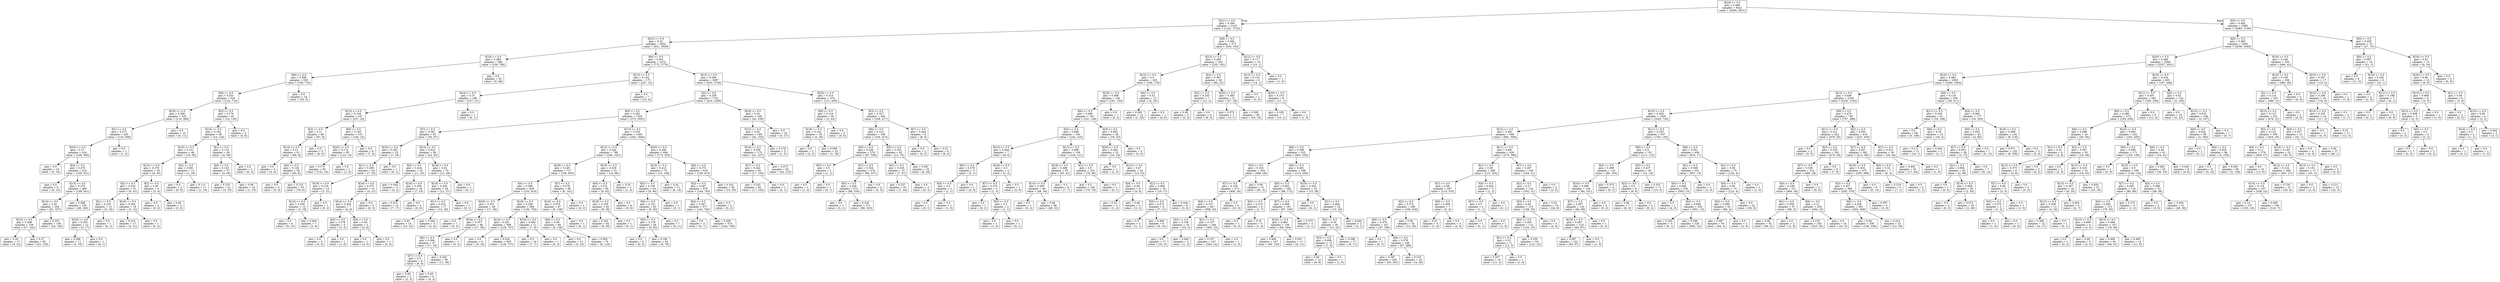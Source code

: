digraph Tree {
node [shape=box] ;
0 [label="X[24] <= 0.5\ngini = 0.488\nsamples = 6421\nvalue = [4264, 5831]"] ;
1 [label="X[21] <= 0.5\ngini = 0.366\nsamples = 3125\nvalue = [1181, 3722]"] ;
0 -> 1 [labeldistance=2.5, labelangle=45, headlabel="True"] ;
2 [label="X[23] <= 0.5\ngini = 0.33\nsamples = 2852\nvalue = [931, 3529]"] ;
1 -> 2 ;
3 [label="X[18] <= 0.5\ngini = 0.286\nsamples = 580\nvalue = [159, 759]"] ;
2 -> 3 ;
4 [label="X[8] <= 0.5\ngini = 0.299\nsamples = 550\nvalue = [159, 710]"] ;
3 -> 4 ;
5 [label="X[6] <= 0.5\ngini = 0.253\nsamples = 526\nvalue = [124, 710]"] ;
4 -> 5 ;
6 [label="X[16] <= 0.5\ngini = 0.268\nsamples = 435\nvalue = [110, 580]"] ;
5 -> 6 ;
7 [label="X[1] <= 0.5\ngini = 0.272\nsamples = 425\nvalue = [110, 569]"] ;
6 -> 7 ;
8 [label="X[20] <= 0.5\ngini = 0.27\nsamples = 424\nvalue = [109, 569]"] ;
7 -> 8 ;
9 [label="gini = 0.0\nsamples = 10\nvalue = [0, 18]"] ;
8 -> 9 ;
10 [label="X[4] <= 0.5\ngini = 0.276\nsamples = 414\nvalue = [109, 551]"] ;
8 -> 10 ;
11 [label="gini = 0.0\nsamples = 6\nvalue = [0, 10]"] ;
10 -> 11 ;
12 [label="X[13] <= 0.5\ngini = 0.279\nsamples = 408\nvalue = [109, 541]"] ;
10 -> 12 ;
13 [label="X[14] <= 0.5\ngini = 0.26\nsamples = 258\nvalue = [61, 337]"] ;
12 -> 13 ;
14 [label="X[15] <= 0.5\ngini = 0.268\nsamples = 109\nvalue = [27, 142]"] ;
13 -> 14 ;
15 [label="gini = 0.26\nsamples = 17\nvalue = [4, 22]"] ;
14 -> 15 ;
16 [label="gini = 0.27\nsamples = 92\nvalue = [23, 120]"] ;
14 -> 16 ;
17 [label="gini = 0.253\nsamples = 149\nvalue = [34, 195]"] ;
13 -> 17 ;
18 [label="gini = 0.308\nsamples = 150\nvalue = [48, 204]"] ;
12 -> 18 ;
19 [label="gini = 0.0\nsamples = 1\nvalue = [1, 0]"] ;
7 -> 19 ;
20 [label="gini = 0.0\nsamples = 10\nvalue = [0, 11]"] ;
6 -> 20 ;
21 [label="X[3] <= 0.5\ngini = 0.176\nsamples = 91\nvalue = [14, 130]"] ;
5 -> 21 ;
22 [label="X[14] <= 0.5\ngini = 0.182\nsamples = 86\nvalue = [14, 124]"] ;
21 -> 22 ;
23 [label="X[15] <= 0.5\ngini = 0.231\nsamples = 48\nvalue = [10, 65]"] ;
22 -> 23 ;
24 [label="X[12] <= 0.5\ngini = 0.278\nsamples = 35\nvalue = [9, 45]"] ;
23 -> 24 ;
25 [label="X[2] <= 0.5\ngini = 0.223\nsamples = 31\nvalue = [6, 41]"] ;
24 -> 25 ;
26 [label="X[1] <= 0.5\ngini = 0.245\nsamples = 13\nvalue = [3, 18]"] ;
25 -> 26 ;
27 [label="X[16] <= 0.5\ngini = 0.255\nsamples = 12\nvalue = [3, 17]"] ;
26 -> 27 ;
28 [label="gini = 0.266\nsamples = 11\nvalue = [3, 16]"] ;
27 -> 28 ;
29 [label="gini = 0.0\nsamples = 1\nvalue = [0, 1]"] ;
27 -> 29 ;
30 [label="gini = 0.0\nsamples = 1\nvalue = [0, 1]"] ;
26 -> 30 ;
31 [label="X[16] <= 0.5\ngini = 0.204\nsamples = 18\nvalue = [3, 23]"] ;
25 -> 31 ;
32 [label="gini = 0.219\nsamples = 17\nvalue = [3, 21]"] ;
31 -> 32 ;
33 [label="gini = 0.0\nsamples = 1\nvalue = [0, 2]"] ;
31 -> 33 ;
34 [label="X[2] <= 0.5\ngini = 0.49\nsamples = 4\nvalue = [3, 4]"] ;
24 -> 34 ;
35 [label="gini = 0.0\nsamples = 2\nvalue = [0, 2]"] ;
34 -> 35 ;
36 [label="gini = 0.48\nsamples = 2\nvalue = [3, 2]"] ;
34 -> 36 ;
37 [label="X[2] <= 0.5\ngini = 0.091\nsamples = 13\nvalue = [1, 20]"] ;
23 -> 37 ;
38 [label="gini = 0.0\nsamples = 2\nvalue = [0, 4]"] ;
37 -> 38 ;
39 [label="gini = 0.111\nsamples = 11\nvalue = [1, 16]"] ;
37 -> 39 ;
40 [label="X[1] <= 0.5\ngini = 0.119\nsamples = 38\nvalue = [4, 59]"] ;
22 -> 40 ;
41 [label="X[0] <= 0.5\ngini = 0.124\nsamples = 37\nvalue = [4, 56]"] ;
40 -> 41 ;
42 [label="gini = 0.153\nsamples = 21\nvalue = [3, 33]"] ;
41 -> 42 ;
43 [label="gini = 0.08\nsamples = 16\nvalue = [1, 23]"] ;
41 -> 43 ;
44 [label="gini = 0.0\nsamples = 1\nvalue = [0, 3]"] ;
40 -> 44 ;
45 [label="gini = 0.0\nsamples = 5\nvalue = [0, 6]"] ;
21 -> 45 ;
46 [label="gini = 0.0\nsamples = 24\nvalue = [35, 0]"] ;
4 -> 46 ;
47 [label="gini = 0.0\nsamples = 30\nvalue = [0, 49]"] ;
3 -> 47 ;
48 [label="X[9] <= 0.5\ngini = 0.341\nsamples = 2272\nvalue = [772, 2770]"] ;
2 -> 48 ;
49 [label="X[15] <= 0.5\ngini = 0.144\nsamples = 175\nvalue = [247, 21]"] ;
48 -> 49 ;
50 [label="X[16] <= 0.5\ngini = 0.15\nsamples = 168\nvalue = [237, 21]"] ;
49 -> 50 ;
51 [label="X[13] <= 0.5\ngini = 0.144\nsamples = 167\nvalue = [237, 20]"] ;
50 -> 51 ;
52 [label="X[2] <= 0.5\ngini = 0.11\nsamples = 66\nvalue = [97, 6]"] ;
51 -> 52 ;
53 [label="X[14] <= 0.5\ngini = 0.12\nsamples = 61\nvalue = [88, 6]"] ;
52 -> 53 ;
54 [label="gini = 0.0\nsamples = 3\nvalue = [5, 0]"] ;
53 -> 54 ;
55 [label="X[4] <= 0.5\ngini = 0.126\nsamples = 58\nvalue = [83, 6]"] ;
53 -> 55 ;
56 [label="gini = 0.0\nsamples = 3\nvalue = [5, 0]"] ;
55 -> 56 ;
57 [label="gini = 0.133\nsamples = 55\nvalue = [78, 6]"] ;
55 -> 57 ;
58 [label="gini = 0.0\nsamples = 5\nvalue = [9, 0]"] ;
52 -> 58 ;
59 [label="X[6] <= 0.5\ngini = 0.165\nsamples = 101\nvalue = [140, 14]"] ;
51 -> 59 ;
60 [label="X[20] <= 0.5\ngini = 0.172\nsamples = 95\nvalue = [133, 14]"] ;
59 -> 60 ;
61 [label="gini = 0.173\nsamples = 94\nvalue = [132, 14]"] ;
60 -> 61 ;
62 [label="gini = 0.0\nsamples = 1\nvalue = [1, 0]"] ;
60 -> 62 ;
63 [label="gini = 0.0\nsamples = 6\nvalue = [7, 0]"] ;
59 -> 63 ;
64 [label="gini = 0.0\nsamples = 1\nvalue = [0, 1]"] ;
50 -> 64 ;
65 [label="gini = 0.0\nsamples = 7\nvalue = [10, 0]"] ;
49 -> 65 ;
66 [label="X[15] <= 0.5\ngini = 0.269\nsamples = 2097\nvalue = [525, 2749]"] ;
48 -> 66 ;
67 [label="X[2] <= 0.5\ngini = 0.259\nsamples = 1721\nvalue = [414, 2290]"] ;
66 -> 67 ;
68 [label="X[0] <= 0.5\ngini = 0.262\nsamples = 1525\nvalue = [372, 2031]"] ;
67 -> 68 ;
69 [label="X[7] <= 0.5\ngini = 0.381\nsamples = 63\nvalue = [30, 87]"] ;
68 -> 69 ;
70 [label="X[16] <= 0.5\ngini = 0.283\nsamples = 25\nvalue = [7, 34]"] ;
69 -> 70 ;
71 [label="X[1] <= 0.5\ngini = 0.289\nsamples = 24\nvalue = [7, 33]"] ;
70 -> 71 ;
72 [label="X[18] <= 0.5\ngini = 0.219\nsamples = 14\nvalue = [3, 21]"] ;
71 -> 72 ;
73 [label="X[14] <= 0.5\ngini = 0.236\nsamples = 13\nvalue = [3, 19]"] ;
72 -> 73 ;
74 [label="gini = 0.0\nsamples = 6\nvalue = [0, 13]"] ;
73 -> 74 ;
75 [label="gini = 0.444\nsamples = 7\nvalue = [3, 6]"] ;
73 -> 75 ;
76 [label="gini = 0.0\nsamples = 1\nvalue = [0, 2]"] ;
72 -> 76 ;
77 [label="X[18] <= 0.5\ngini = 0.375\nsamples = 10\nvalue = [4, 12]"] ;
71 -> 77 ;
78 [label="X[14] <= 0.5\ngini = 0.426\nsamples = 7\nvalue = [4, 9]"] ;
77 -> 78 ;
79 [label="X[4] <= 0.5\ngini = 0.278\nsamples = 5\nvalue = [1, 5]"] ;
78 -> 79 ;
80 [label="gini = 0.0\nsamples = 4\nvalue = [0, 5]"] ;
79 -> 80 ;
81 [label="gini = 0.0\nsamples = 1\nvalue = [1, 0]"] ;
79 -> 81 ;
82 [label="X[6] <= 0.5\ngini = 0.49\nsamples = 2\nvalue = [3, 4]"] ;
78 -> 82 ;
83 [label="gini = 0.0\nsamples = 1\nvalue = [3, 0]"] ;
82 -> 83 ;
84 [label="gini = 0.0\nsamples = 1\nvalue = [0, 4]"] ;
82 -> 84 ;
85 [label="gini = 0.0\nsamples = 3\nvalue = [0, 3]"] ;
77 -> 85 ;
86 [label="gini = 0.0\nsamples = 1\nvalue = [0, 1]"] ;
70 -> 86 ;
87 [label="X[13] <= 0.5\ngini = 0.422\nsamples = 38\nvalue = [23, 53]"] ;
69 -> 87 ;
88 [label="X[3] <= 0.5\ngini = 0.424\nsamples = 19\nvalue = [11, 25]"] ;
87 -> 88 ;
89 [label="gini = 0.444\nsamples = 3\nvalue = [4, 2]"] ;
88 -> 89 ;
90 [label="X[18] <= 0.5\ngini = 0.358\nsamples = 16\nvalue = [7, 23]"] ;
88 -> 90 ;
91 [label="gini = 0.413\nsamples = 12\nvalue = [7, 17]"] ;
90 -> 91 ;
92 [label="gini = 0.0\nsamples = 4\nvalue = [0, 6]"] ;
90 -> 92 ;
93 [label="X[18] <= 0.5\ngini = 0.42\nsamples = 19\nvalue = [12, 28]"] ;
87 -> 93 ;
94 [label="X[19] <= 0.5\ngini = 0.426\nsamples = 18\nvalue = [12, 27]"] ;
93 -> 94 ;
95 [label="X[1] <= 0.5\ngini = 0.432\nsamples = 17\nvalue = [12, 26]"] ;
94 -> 95 ;
96 [label="gini = 0.43\nsamples = 14\nvalue = [10, 22]"] ;
95 -> 96 ;
97 [label="gini = 0.444\nsamples = 3\nvalue = [2, 4]"] ;
95 -> 97 ;
98 [label="gini = 0.0\nsamples = 1\nvalue = [0, 1]"] ;
94 -> 98 ;
99 [label="gini = 0.0\nsamples = 1\nvalue = [0, 1]"] ;
93 -> 99 ;
100 [label="X[13] <= 0.5\ngini = 0.254\nsamples = 1462\nvalue = [342, 1944]"] ;
68 -> 100 ;
101 [label="X[12] <= 0.5\ngini = 0.244\nsamples = 768\nvalue = [169, 1021]"] ;
100 -> 101 ;
102 [label="X[18] <= 0.5\ngini = 0.245\nsamples = 717\nvalue = [159, 955]"] ;
101 -> 102 ;
103 [label="X[4] <= 0.5\ngini = 0.266\nsamples = 629\nvalue = [153, 814]"] ;
102 -> 103 ;
104 [label="X[20] <= 0.5\ngini = 0.351\nsamples = 49\nvalue = [17, 58]"] ;
103 -> 104 ;
105 [label="gini = 0.0\nsamples = 1\nvalue = [0, 2]"] ;
104 -> 105 ;
106 [label="X[16] <= 0.5\ngini = 0.357\nsamples = 48\nvalue = [17, 56]"] ;
104 -> 106 ;
107 [label="X[6] <= 0.5\ngini = 0.364\nsamples = 47\nvalue = [17, 54]"] ;
106 -> 107 ;
108 [label="X[7] <= 0.5\ngini = 0.5\nsamples = 9\nvalue = [6, 6]"] ;
107 -> 108 ;
109 [label="gini = 0.48\nsamples = 3\nvalue = [2, 3]"] ;
108 -> 109 ;
110 [label="gini = 0.49\nsamples = 6\nvalue = [4, 3]"] ;
108 -> 110 ;
111 [label="gini = 0.303\nsamples = 38\nvalue = [11, 48]"] ;
107 -> 111 ;
112 [label="gini = 0.0\nsamples = 1\nvalue = [0, 2]"] ;
106 -> 112 ;
113 [label="X[19] <= 0.5\ngini = 0.258\nsamples = 580\nvalue = [136, 756]"] ;
103 -> 113 ;
114 [label="X[14] <= 0.5\ngini = 0.251\nsamples = 569\nvalue = [129, 747]"] ;
113 -> 114 ;
115 [label="gini = 0.0\nsamples = 6\nvalue = [0, 10]"] ;
114 -> 115 ;
116 [label="gini = 0.254\nsamples = 563\nvalue = [129, 737]"] ;
114 -> 116 ;
117 [label="X[16] <= 0.5\ngini = 0.492\nsamples = 11\nvalue = [7, 9]"] ;
113 -> 117 ;
118 [label="gini = 0.5\nsamples = 10\nvalue = [7, 7]"] ;
117 -> 118 ;
119 [label="gini = 0.0\nsamples = 1\nvalue = [0, 2]"] ;
117 -> 119 ;
120 [label="X[7] <= 0.5\ngini = 0.078\nsamples = 88\nvalue = [6, 141]"] ;
102 -> 120 ;
121 [label="X[16] <= 0.5\ngini = 0.079\nsamples = 87\nvalue = [6, 139]"] ;
120 -> 121 ;
122 [label="X[4] <= 0.5\ngini = 0.08\nsamples = 86\nvalue = [6, 138]"] ;
121 -> 122 ;
123 [label="gini = 0.0\nsamples = 12\nvalue = [0, 22]"] ;
122 -> 123 ;
124 [label="gini = 0.094\nsamples = 74\nvalue = [6, 116]"] ;
122 -> 124 ;
125 [label="gini = 0.0\nsamples = 1\nvalue = [0, 1]"] ;
121 -> 125 ;
126 [label="gini = 0.0\nsamples = 1\nvalue = [0, 2]"] ;
120 -> 126 ;
127 [label="X[19] <= 0.5\ngini = 0.229\nsamples = 51\nvalue = [10, 66]"] ;
101 -> 127 ;
128 [label="X[6] <= 0.5\ngini = 0.221\nsamples = 49\nvalue = [9, 62]"] ;
127 -> 128 ;
129 [label="X[18] <= 0.5\ngini = 0.239\nsamples = 45\nvalue = [9, 56]"] ;
128 -> 129 ;
130 [label="gini = 0.242\nsamples = 44\nvalue = [9, 55]"] ;
129 -> 130 ;
131 [label="gini = 0.0\nsamples = 1\nvalue = [0, 1]"] ;
129 -> 131 ;
132 [label="gini = 0.0\nsamples = 4\nvalue = [0, 6]"] ;
128 -> 132 ;
133 [label="gini = 0.32\nsamples = 2\nvalue = [1, 4]"] ;
127 -> 133 ;
134 [label="X[20] <= 0.5\ngini = 0.266\nsamples = 694\nvalue = [173, 923]"] ;
100 -> 134 ;
135 [label="X[19] <= 0.5\ngini = 0.214\nsamples = 75\nvalue = [15, 108]"] ;
134 -> 135 ;
136 [label="X[5] <= 0.5\ngini = 0.159\nsamples = 64\nvalue = [9, 94]"] ;
135 -> 136 ;
137 [label="X[6] <= 0.5\ngini = 0.161\nsamples = 63\nvalue = [9, 93]"] ;
136 -> 137 ;
138 [label="X[4] <= 0.5\ngini = 0.178\nsamples = 56\nvalue = [9, 82]"] ;
137 -> 138 ;
139 [label="gini = 0.0\nsamples = 2\nvalue = [0, 3]"] ;
138 -> 139 ;
140 [label="gini = 0.184\nsamples = 54\nvalue = [9, 79]"] ;
138 -> 140 ;
141 [label="gini = 0.0\nsamples = 7\nvalue = [0, 11]"] ;
137 -> 141 ;
142 [label="gini = 0.0\nsamples = 1\nvalue = [0, 1]"] ;
136 -> 142 ;
143 [label="gini = 0.42\nsamples = 11\nvalue = [6, 14]"] ;
135 -> 143 ;
144 [label="X[6] <= 0.5\ngini = 0.272\nsamples = 619\nvalue = [158, 815]"] ;
134 -> 144 ;
145 [label="X[5] <= 0.5\ngini = 0.267\nsamples = 579\nvalue = [144, 765]"] ;
144 -> 145 ;
146 [label="X[4] <= 0.5\ngini = 0.267\nsamples = 577\nvalue = [144, 763]"] ;
145 -> 146 ;
147 [label="gini = 0.0\nsamples = 3\nvalue = [0, 7]"] ;
146 -> 147 ;
148 [label="gini = 0.269\nsamples = 574\nvalue = [144, 756]"] ;
146 -> 148 ;
149 [label="gini = 0.0\nsamples = 2\nvalue = [0, 2]"] ;
145 -> 149 ;
150 [label="gini = 0.342\nsamples = 40\nvalue = [14, 50]"] ;
144 -> 150 ;
151 [label="X[18] <= 0.5\ngini = 0.24\nsamples = 196\nvalue = [42, 259]"] ;
67 -> 151 ;
152 [label="X[12] <= 0.5\ngini = 0.26\nsamples = 180\nvalue = [42, 232]"] ;
151 -> 152 ;
153 [label="X[14] <= 0.5\ngini = 0.259\nsamples = 175\nvalue = [41, 227]"] ;
152 -> 153 ;
154 [label="X[7] <= 0.5\ngini = 0.242\nsamples = 83\nvalue = [17, 104]"] ;
153 -> 154 ;
155 [label="gini = 0.243\nsamples = 82\nvalue = [17, 103]"] ;
154 -> 155 ;
156 [label="gini = 0.0\nsamples = 1\nvalue = [0, 1]"] ;
154 -> 156 ;
157 [label="gini = 0.273\nsamples = 92\nvalue = [24, 123]"] ;
153 -> 157 ;
158 [label="gini = 0.278\nsamples = 5\nvalue = [1, 5]"] ;
152 -> 158 ;
159 [label="gini = 0.0\nsamples = 16\nvalue = [0, 27]"] ;
151 -> 159 ;
160 [label="X[20] <= 0.5\ngini = 0.314\nsamples = 376\nvalue = [111, 459]"] ;
66 -> 160 ;
161 [label="X[6] <= 0.5\ngini = 0.124\nsamples = 30\nvalue = [3, 42]"] ;
160 -> 161 ;
162 [label="X[18] <= 0.5\ngini = 0.142\nsamples = 25\nvalue = [3, 36]"] ;
161 -> 162 ;
163 [label="gini = 0.5\nsamples = 3\nvalue = [2, 2]"] ;
162 -> 163 ;
164 [label="gini = 0.056\nsamples = 22\nvalue = [1, 34]"] ;
162 -> 164 ;
165 [label="gini = 0.0\nsamples = 5\nvalue = [0, 6]"] ;
161 -> 165 ;
166 [label="X[3] <= 0.5\ngini = 0.327\nsamples = 346\nvalue = [108, 417]"] ;
160 -> 166 ;
167 [label="X[6] <= 0.5\ngini = 0.314\nsamples = 338\nvalue = [100, 413]"] ;
166 -> 167 ;
168 [label="X[0] <= 0.5\ngini = 0.326\nsamples = 276\nvalue = [87, 338]"] ;
167 -> 168 ;
169 [label="X[5] <= 0.5\ngini = 0.5\nsamples = 2\nvalue = [1, 1]"] ;
168 -> 169 ;
170 [label="gini = 0.0\nsamples = 1\nvalue = [1, 0]"] ;
169 -> 170 ;
171 [label="gini = 0.0\nsamples = 1\nvalue = [0, 1]"] ;
169 -> 171 ;
172 [label="X[7] <= 0.5\ngini = 0.324\nsamples = 274\nvalue = [86, 337]"] ;
168 -> 172 ;
173 [label="X[4] <= 0.5\ngini = 0.326\nsamples = 272\nvalue = [86, 334]"] ;
172 -> 173 ;
174 [label="gini = 0.0\nsamples = 1\nvalue = [0, 1]"] ;
173 -> 174 ;
175 [label="gini = 0.326\nsamples = 271\nvalue = [86, 333]"] ;
173 -> 175 ;
176 [label="gini = 0.0\nsamples = 2\nvalue = [0, 3]"] ;
172 -> 176 ;
177 [label="X[0] <= 0.5\ngini = 0.252\nsamples = 62\nvalue = [13, 75]"] ;
167 -> 177 ;
178 [label="X[1] <= 0.5\ngini = 0.226\nsamples = 37\nvalue = [7, 47]"] ;
177 -> 178 ;
179 [label="gini = 0.237\nsamples = 35\nvalue = [7, 44]"] ;
178 -> 179 ;
180 [label="gini = 0.0\nsamples = 2\nvalue = [0, 3]"] ;
178 -> 180 ;
181 [label="gini = 0.291\nsamples = 25\nvalue = [6, 28]"] ;
177 -> 181 ;
182 [label="X[7] <= 0.5\ngini = 0.444\nsamples = 8\nvalue = [8, 4]"] ;
166 -> 182 ;
183 [label="gini = 0.0\nsamples = 2\nvalue = [0, 2]"] ;
182 -> 183 ;
184 [label="gini = 0.32\nsamples = 6\nvalue = [8, 2]"] ;
182 -> 184 ;
185 [label="X[8] <= 0.5\ngini = 0.492\nsamples = 273\nvalue = [250, 193]"] ;
1 -> 185 ;
186 [label="X[15] <= 0.5\ngini = 0.495\nsamples = 263\nvalue = [235, 192]"] ;
185 -> 186 ;
187 [label="X[12] <= 0.5\ngini = 0.5\nsamples = 205\nvalue = [166, 170]"] ;
186 -> 187 ;
188 [label="X[19] <= 0.5\ngini = 0.499\nsamples = 192\nvalue = [161, 150]"] ;
187 -> 188 ;
189 [label="X[6] <= 0.5\ngini = 0.499\nsamples = 191\nvalue = [161, 148]"] ;
188 -> 189 ;
190 [label="X[4] <= 0.5\ngini = 0.498\nsamples = 163\nvalue = [142, 125]"] ;
189 -> 190 ;
191 [label="X[13] <= 0.5\ngini = 0.444\nsamples = 7\nvalue = [8, 4]"] ;
190 -> 191 ;
192 [label="X[5] <= 0.5\ngini = 0.278\nsamples = 3\nvalue = [5, 1]"] ;
191 -> 192 ;
193 [label="X[0] <= 0.5\ngini = 0.5\nsamples = 2\nvalue = [1, 1]"] ;
192 -> 193 ;
194 [label="gini = 0.0\nsamples = 1\nvalue = [0, 1]"] ;
193 -> 194 ;
195 [label="gini = 0.0\nsamples = 1\nvalue = [1, 0]"] ;
193 -> 195 ;
196 [label="gini = 0.0\nsamples = 1\nvalue = [4, 0]"] ;
192 -> 196 ;
197 [label="X[18] <= 0.5\ngini = 0.5\nsamples = 4\nvalue = [3, 3]"] ;
191 -> 197 ;
198 [label="X[7] <= 0.5\ngini = 0.375\nsamples = 3\nvalue = [1, 3]"] ;
197 -> 198 ;
199 [label="gini = 0.0\nsamples = 1\nvalue = [0, 2]"] ;
198 -> 199 ;
200 [label="X[3] <= 0.5\ngini = 0.5\nsamples = 2\nvalue = [1, 1]"] ;
198 -> 200 ;
201 [label="gini = 0.0\nsamples = 1\nvalue = [1, 0]"] ;
200 -> 201 ;
202 [label="gini = 0.0\nsamples = 1\nvalue = [0, 1]"] ;
200 -> 202 ;
203 [label="gini = 0.0\nsamples = 1\nvalue = [2, 0]"] ;
197 -> 203 ;
204 [label="X[13] <= 0.5\ngini = 0.499\nsamples = 156\nvalue = [134, 121]"] ;
190 -> 204 ;
205 [label="X[18] <= 0.5\ngini = 0.489\nsamples = 55\nvalue = [55, 41]"] ;
204 -> 205 ;
206 [label="X[14] <= 0.5\ngini = 0.485\nsamples = 49\nvalue = [48, 34]"] ;
205 -> 206 ;
207 [label="gini = 0.0\nsamples = 1\nvalue = [0, 2]"] ;
206 -> 207 ;
208 [label="gini = 0.48\nsamples = 48\nvalue = [48, 32]"] ;
206 -> 208 ;
209 [label="gini = 0.5\nsamples = 6\nvalue = [7, 7]"] ;
205 -> 209 ;
210 [label="X[1] <= 0.5\ngini = 0.5\nsamples = 101\nvalue = [79, 80]"] ;
204 -> 210 ;
211 [label="gini = 0.5\nsamples = 100\nvalue = [79, 79]"] ;
210 -> 211 ;
212 [label="gini = 0.0\nsamples = 1\nvalue = [0, 1]"] ;
210 -> 212 ;
213 [label="X[3] <= 0.5\ngini = 0.495\nsamples = 28\nvalue = [19, 23]"] ;
189 -> 213 ;
214 [label="X[20] <= 0.5\ngini = 0.484\nsamples = 25\nvalue = [16, 23]"] ;
213 -> 214 ;
215 [label="gini = 0.0\nsamples = 1\nvalue = [2, 0]"] ;
214 -> 215 ;
216 [label="X[13] <= 0.5\ngini = 0.47\nsamples = 24\nvalue = [14, 23]"] ;
214 -> 216 ;
217 [label="X[0] <= 0.5\ngini = 0.48\nsamples = 8\nvalue = [4, 6]"] ;
216 -> 217 ;
218 [label="gini = 0.32\nsamples = 3\nvalue = [1, 4]"] ;
217 -> 218 ;
219 [label="gini = 0.48\nsamples = 5\nvalue = [3, 2]"] ;
217 -> 219 ;
220 [label="X[2] <= 0.5\ngini = 0.466\nsamples = 16\nvalue = [10, 17]"] ;
216 -> 220 ;
221 [label="X[0] <= 0.5\ngini = 0.475\nsamples = 8\nvalue = [7, 11]"] ;
220 -> 221 ;
222 [label="gini = 0.5\nsamples = 2\nvalue = [1, 1]"] ;
221 -> 222 ;
223 [label="gini = 0.469\nsamples = 6\nvalue = [6, 10]"] ;
221 -> 223 ;
224 [label="gini = 0.444\nsamples = 8\nvalue = [3, 6]"] ;
220 -> 224 ;
225 [label="gini = 0.0\nsamples = 3\nvalue = [3, 0]"] ;
213 -> 225 ;
226 [label="gini = 0.0\nsamples = 1\nvalue = [0, 2]"] ;
188 -> 226 ;
227 [label="X[6] <= 0.5\ngini = 0.32\nsamples = 13\nvalue = [5, 20]"] ;
187 -> 227 ;
228 [label="gini = 0.091\nsamples = 12\nvalue = [1, 20]"] ;
227 -> 228 ;
229 [label="gini = 0.0\nsamples = 1\nvalue = [4, 0]"] ;
227 -> 229 ;
230 [label="X[4] <= 0.5\ngini = 0.367\nsamples = 58\nvalue = [69, 22]"] ;
186 -> 230 ;
231 [label="X[2] <= 0.5\ngini = 0.245\nsamples = 7\nvalue = [12, 2]"] ;
230 -> 231 ;
232 [label="gini = 0.48\nsamples = 3\nvalue = [3, 2]"] ;
231 -> 232 ;
233 [label="gini = 0.0\nsamples = 4\nvalue = [9, 0]"] ;
231 -> 233 ;
234 [label="X[20] <= 0.5\ngini = 0.385\nsamples = 51\nvalue = [57, 20]"] ;
230 -> 234 ;
235 [label="gini = 0.375\nsamples = 2\nvalue = [3, 1]"] ;
234 -> 235 ;
236 [label="gini = 0.385\nsamples = 49\nvalue = [54, 19]"] ;
234 -> 236 ;
237 [label="X[12] <= 0.5\ngini = 0.117\nsamples = 10\nvalue = [15, 1]"] ;
185 -> 237 ;
238 [label="X[13] <= 0.5\ngini = 0.124\nsamples = 9\nvalue = [14, 1]"] ;
237 -> 238 ;
239 [label="gini = 0.0\nsamples = 1\nvalue = [3, 0]"] ;
238 -> 239 ;
240 [label="X[20] <= 0.5\ngini = 0.153\nsamples = 8\nvalue = [11, 1]"] ;
238 -> 240 ;
241 [label="gini = 0.165\nsamples = 7\nvalue = [10, 1]"] ;
240 -> 241 ;
242 [label="gini = 0.0\nsamples = 1\nvalue = [1, 0]"] ;
240 -> 242 ;
243 [label="gini = 0.0\nsamples = 1\nvalue = [1, 0]"] ;
237 -> 243 ;
244 [label="X[5] <= 0.5\ngini = 0.482\nsamples = 3296\nvalue = [3083, 2109]"] ;
0 -> 244 [labeldistance=2.5, labelangle=-45, headlabel="False"] ;
245 [label="X[8] <= 0.5\ngini = 0.483\nsamples = 3263\nvalue = [3056, 2094]"] ;
244 -> 245 ;
246 [label="X[20] <= 0.5\ngini = 0.494\nsamples = 2908\nvalue = [2557, 2051]"] ;
245 -> 246 ;
247 [label="X[16] <= 0.5\ngini = 0.482\nsamples = 2503\nvalue = [2360, 1603]"] ;
246 -> 247 ;
248 [label="X[13] <= 0.5\ngini = 0.448\nsamples = 2245\nvalue = [2332, 1192]"] ;
247 -> 248 ;
249 [label="X[15] <= 0.5\ngini = 0.426\nsamples = 1505\nvalue = [1625, 724]"] ;
248 -> 249 ;
250 [label="X[12] <= 0.5\ngini = 0.481\nsamples = 948\nvalue = [881, 594]"] ;
249 -> 250 ;
251 [label="X[9] <= 0.5\ngini = 0.398\nsamples = 522\nvalue = [602, 228]"] ;
250 -> 251 ;
252 [label="X[2] <= 0.5\ngini = 0.102\nsamples = 324\nvalue = [489, 28]"] ;
251 -> 252 ;
253 [label="X[7] <= 0.5\ngini = 0.105\nsamples = 273\nvalue = [408, 24]"] ;
252 -> 253 ;
254 [label="X[4] <= 0.5\ngini = 0.107\nsamples = 267\nvalue = [398, 24]"] ;
253 -> 254 ;
255 [label="X[3] <= 0.5\ngini = 0.108\nsamples = 19\nvalue = [33, 2]"] ;
254 -> 255 ;
256 [label="gini = 0.0\nsamples = 17\nvalue = [32, 0]"] ;
255 -> 256 ;
257 [label="gini = 0.444\nsamples = 2\nvalue = [1, 2]"] ;
255 -> 257 ;
258 [label="X[1] <= 0.5\ngini = 0.107\nsamples = 248\nvalue = [365, 22]"] ;
254 -> 258 ;
259 [label="gini = 0.107\nsamples = 247\nvalue = [364, 22]"] ;
258 -> 259 ;
260 [label="gini = 0.0\nsamples = 1\nvalue = [1, 0]"] ;
258 -> 260 ;
261 [label="gini = 0.0\nsamples = 6\nvalue = [10, 0]"] ;
253 -> 261 ;
262 [label="gini = 0.09\nsamples = 51\nvalue = [81, 4]"] ;
252 -> 262 ;
263 [label="X[6] <= 0.5\ngini = 0.461\nsamples = 198\nvalue = [113, 200]"] ;
251 -> 263 ;
264 [label="X[0] <= 0.5\ngini = 0.462\nsamples = 165\nvalue = [98, 172]"] ;
263 -> 264 ;
265 [label="X[3] <= 0.5\ngini = 0.219\nsamples = 4\nvalue = [1, 7]"] ;
264 -> 265 ;
266 [label="gini = 0.0\nsamples = 1\nvalue = [0, 3]"] ;
265 -> 266 ;
267 [label="gini = 0.32\nsamples = 3\nvalue = [1, 4]"] ;
265 -> 267 ;
268 [label="X[7] <= 0.5\ngini = 0.466\nsamples = 161\nvalue = [97, 165]"] ;
264 -> 268 ;
269 [label="X[18] <= 0.5\ngini = 0.463\nsamples = 158\nvalue = [94, 164]"] ;
268 -> 269 ;
270 [label="gini = 0.466\nsamples = 147\nvalue = [90, 153]"] ;
269 -> 270 ;
271 [label="gini = 0.391\nsamples = 11\nvalue = [4, 11]"] ;
269 -> 271 ;
272 [label="gini = 0.375\nsamples = 3\nvalue = [3, 1]"] ;
268 -> 272 ;
273 [label="X[19] <= 0.5\ngini = 0.454\nsamples = 33\nvalue = [15, 28]"] ;
263 -> 273 ;
274 [label="gini = 0.0\nsamples = 1\nvalue = [0, 2]"] ;
273 -> 274 ;
275 [label="X[1] <= 0.5\ngini = 0.464\nsamples = 32\nvalue = [15, 26]"] ;
273 -> 275 ;
276 [label="X[2] <= 0.5\ngini = 0.45\nsamples = 30\nvalue = [13, 25]"] ;
275 -> 276 ;
277 [label="X[3] <= 0.5\ngini = 0.498\nsamples = 13\nvalue = [7, 8]"] ;
276 -> 277 ;
278 [label="gini = 0.49\nsamples = 12\nvalue = [6, 8]"] ;
277 -> 278 ;
279 [label="gini = 0.0\nsamples = 1\nvalue = [1, 0]"] ;
277 -> 279 ;
280 [label="gini = 0.386\nsamples = 17\nvalue = [6, 17]"] ;
276 -> 280 ;
281 [label="gini = 0.444\nsamples = 2\nvalue = [2, 1]"] ;
275 -> 281 ;
282 [label="X[11] <= 0.5\ngini = 0.491\nsamples = 426\nvalue = [279, 366]"] ;
250 -> 282 ;
283 [label="X[1] <= 0.5\ngini = 0.38\nsamples = 290\nvalue = [115, 335]"] ;
282 -> 283 ;
284 [label="X[7] <= 0.5\ngini = 0.38\nsamples = 287\nvalue = [114, 333]"] ;
283 -> 284 ;
285 [label="X[2] <= 0.5\ngini = 0.374\nsamples = 280\nvalue = [109, 329]"] ;
284 -> 285 ;
286 [label="X[9] <= 0.5\ngini = 0.376\nsamples = 247\nvalue = [97, 290]"] ;
285 -> 286 ;
287 [label="gini = 0.0\nsamples = 1\nvalue = [0, 1]"] ;
286 -> 287 ;
288 [label="X[6] <= 0.5\ngini = 0.376\nsamples = 246\nvalue = [97, 289]"] ;
286 -> 288 ;
289 [label="gini = 0.387\nsamples = 226\nvalue = [93, 261]"] ;
288 -> 289 ;
290 [label="gini = 0.219\nsamples = 20\nvalue = [4, 28]"] ;
288 -> 290 ;
291 [label="gini = 0.36\nsamples = 33\nvalue = [12, 39]"] ;
285 -> 291 ;
292 [label="X[0] <= 0.5\ngini = 0.494\nsamples = 7\nvalue = [5, 4]"] ;
284 -> 292 ;
293 [label="gini = 0.32\nsamples = 4\nvalue = [1, 4]"] ;
292 -> 293 ;
294 [label="gini = 0.0\nsamples = 3\nvalue = [4, 0]"] ;
292 -> 294 ;
295 [label="X[6] <= 0.5\ngini = 0.444\nsamples = 3\nvalue = [1, 2]"] ;
283 -> 295 ;
296 [label="X[7] <= 0.5\ngini = 0.5\nsamples = 2\nvalue = [1, 1]"] ;
295 -> 296 ;
297 [label="gini = 0.0\nsamples = 1\nvalue = [0, 1]"] ;
296 -> 297 ;
298 [label="gini = 0.0\nsamples = 1\nvalue = [1, 0]"] ;
296 -> 298 ;
299 [label="gini = 0.0\nsamples = 1\nvalue = [0, 1]"] ;
295 -> 299 ;
300 [label="X[7] <= 0.5\ngini = 0.267\nsamples = 136\nvalue = [164, 31]"] ;
282 -> 300 ;
301 [label="X[2] <= 0.5\ngini = 0.27\nsamples = 134\nvalue = [162, 31]"] ;
300 -> 301 ;
302 [label="X[3] <= 0.5\ngini = 0.26\nsamples = 115\nvalue = [138, 25]"] ;
301 -> 302 ;
303 [label="X[4] <= 0.5\ngini = 0.265\nsamples = 112\nvalue = [134, 25]"] ;
302 -> 303 ;
304 [label="X[1] <= 0.5\ngini = 0.32\nsamples = 11\nvalue = [12, 3]"] ;
303 -> 304 ;
305 [label="gini = 0.337\nsamples = 10\nvalue = [11, 3]"] ;
304 -> 305 ;
306 [label="gini = 0.0\nsamples = 1\nvalue = [1, 0]"] ;
304 -> 306 ;
307 [label="gini = 0.259\nsamples = 101\nvalue = [122, 22]"] ;
303 -> 307 ;
308 [label="gini = 0.0\nsamples = 3\nvalue = [4, 0]"] ;
302 -> 308 ;
309 [label="gini = 0.32\nsamples = 19\nvalue = [24, 6]"] ;
301 -> 309 ;
310 [label="gini = 0.0\nsamples = 2\nvalue = [2, 0]"] ;
300 -> 310 ;
311 [label="X[11] <= 0.5\ngini = 0.253\nsamples = 557\nvalue = [744, 130]"] ;
249 -> 311 ;
312 [label="X[6] <= 0.5\ngini = 0.5\nsamples = 151\nvalue = [111, 113]"] ;
311 -> 312 ;
313 [label="X[3] <= 0.5\ngini = 0.498\nsamples = 131\nvalue = [90, 103]"] ;
312 -> 313 ;
314 [label="X[10] <= 0.5\ngini = 0.496\nsamples = 126\nvalue = [84, 101]"] ;
313 -> 314 ;
315 [label="X[7] <= 0.5\ngini = 0.497\nsamples = 124\nvalue = [84, 99]"] ;
314 -> 315 ;
316 [label="X[18] <= 0.5\ngini = 0.497\nsamples = 123\nvalue = [84, 97]"] ;
315 -> 316 ;
317 [label="gini = 0.497\nsamples = 122\nvalue = [83, 97]"] ;
316 -> 317 ;
318 [label="gini = 0.0\nsamples = 1\nvalue = [1, 0]"] ;
316 -> 318 ;
319 [label="gini = 0.0\nsamples = 1\nvalue = [0, 2]"] ;
315 -> 319 ;
320 [label="gini = 0.0\nsamples = 2\nvalue = [0, 2]"] ;
314 -> 320 ;
321 [label="gini = 0.375\nsamples = 5\nvalue = [6, 2]"] ;
313 -> 321 ;
322 [label="X[2] <= 0.5\ngini = 0.437\nsamples = 20\nvalue = [21, 10]"] ;
312 -> 322 ;
323 [label="X[3] <= 0.5\ngini = 0.5\nsamples = 9\nvalue = [6, 6]"] ;
322 -> 323 ;
324 [label="gini = 0.48\nsamples = 7\nvalue = [6, 4]"] ;
323 -> 324 ;
325 [label="gini = 0.0\nsamples = 2\nvalue = [0, 2]"] ;
323 -> 325 ;
326 [label="gini = 0.332\nsamples = 11\nvalue = [15, 4]"] ;
322 -> 326 ;
327 [label="X[6] <= 0.5\ngini = 0.051\nsamples = 406\nvalue = [633, 17]"] ;
311 -> 327 ;
328 [label="X[1] <= 0.5\ngini = 0.049\nsamples = 331\nvalue = [507, 13]"] ;
327 -> 328 ;
329 [label="X[0] <= 0.5\ngini = 0.049\nsamples = 330\nvalue = [505, 13]"] ;
328 -> 329 ;
330 [label="gini = 0.0\nsamples = 1\nvalue = [4, 0]"] ;
329 -> 330 ;
331 [label="X[4] <= 0.5\ngini = 0.049\nsamples = 329\nvalue = [501, 13]"] ;
329 -> 331 ;
332 [label="gini = 0.245\nsamples = 5\nvalue = [6, 1]"] ;
331 -> 332 ;
333 [label="gini = 0.046\nsamples = 324\nvalue = [495, 12]"] ;
331 -> 333 ;
334 [label="gini = 0.0\nsamples = 1\nvalue = [2, 0]"] ;
328 -> 334 ;
335 [label="X[1] <= 0.5\ngini = 0.06\nsamples = 75\nvalue = [126, 4]"] ;
327 -> 335 ;
336 [label="X[0] <= 0.5\ngini = 0.06\nsamples = 74\nvalue = [125, 4]"] ;
335 -> 336 ;
337 [label="X[3] <= 0.5\ngini = 0.085\nsamples = 52\nvalue = [86, 4]"] ;
336 -> 337 ;
338 [label="gini = 0.087\nsamples = 50\nvalue = [84, 4]"] ;
337 -> 338 ;
339 [label="gini = 0.0\nsamples = 2\nvalue = [2, 0]"] ;
337 -> 339 ;
340 [label="gini = 0.0\nsamples = 22\nvalue = [39, 0]"] ;
336 -> 340 ;
341 [label="gini = 0.0\nsamples = 1\nvalue = [1, 0]"] ;
335 -> 341 ;
342 [label="X[9] <= 0.5\ngini = 0.479\nsamples = 740\nvalue = [707, 468]"] ;
248 -> 342 ;
343 [label="X[11] <= 0.5\ngini = 0.121\nsamples = 322\nvalue = [476, 33]"] ;
342 -> 343 ;
344 [label="gini = 0.0\nsamples = 2\nvalue = [0, 5]"] ;
343 -> 344 ;
345 [label="X[3] <= 0.5\ngini = 0.105\nsamples = 320\nvalue = [476, 28]"] ;
343 -> 345 ;
346 [label="X[7] <= 0.5\ngini = 0.106\nsamples = 314\nvalue = [469, 28]"] ;
345 -> 346 ;
347 [label="X[0] <= 0.5\ngini = 0.108\nsamples = 311\nvalue = [460, 28]"] ;
346 -> 347 ;
348 [label="X[1] <= 0.5\ngini = 0.059\nsamples = 57\nvalue = [96, 3]"] ;
347 -> 348 ;
349 [label="gini = 0.06\nsamples = 55\nvalue = [94, 3]"] ;
348 -> 349 ;
350 [label="gini = 0.0\nsamples = 2\nvalue = [2, 0]"] ;
348 -> 350 ;
351 [label="X[6] <= 0.5\ngini = 0.12\nsamples = 254\nvalue = [364, 25]"] ;
347 -> 351 ;
352 [label="gini = 0.133\nsamples = 230\nvalue = [323, 25]"] ;
351 -> 352 ;
353 [label="gini = 0.0\nsamples = 24\nvalue = [41, 0]"] ;
351 -> 353 ;
354 [label="gini = 0.0\nsamples = 3\nvalue = [9, 0]"] ;
346 -> 354 ;
355 [label="gini = 0.0\nsamples = 6\nvalue = [7, 0]"] ;
345 -> 355 ;
356 [label="X[2] <= 0.5\ngini = 0.453\nsamples = 418\nvalue = [231, 435]"] ;
342 -> 356 ;
357 [label="X[7] <= 0.5\ngini = 0.457\nsamples = 382\nvalue = [213, 391]"] ;
356 -> 357 ;
358 [label="X[18] <= 0.5\ngini = 0.452\nsamples = 375\nvalue = [205, 389]"] ;
357 -> 358 ;
359 [label="X[3] <= 0.5\ngini = 0.457\nsamples = 366\nvalue = [205, 376]"] ;
358 -> 359 ;
360 [label="X[6] <= 0.5\ngini = 0.458\nsamples = 361\nvalue = [202, 368]"] ;
359 -> 360 ;
361 [label="gini = 0.46\nsamples = 339\nvalue = [190, 339]"] ;
360 -> 361 ;
362 [label="gini = 0.414\nsamples = 22\nvalue = [12, 29]"] ;
360 -> 362 ;
363 [label="gini = 0.397\nsamples = 5\nvalue = [3, 8]"] ;
359 -> 363 ;
364 [label="gini = 0.0\nsamples = 9\nvalue = [0, 13]"] ;
358 -> 364 ;
365 [label="X[0] <= 0.5\ngini = 0.32\nsamples = 7\nvalue = [8, 2]"] ;
357 -> 365 ;
366 [label="gini = 0.219\nsamples = 5\nvalue = [7, 1]"] ;
365 -> 366 ;
367 [label="gini = 0.5\nsamples = 2\nvalue = [1, 1]"] ;
365 -> 367 ;
368 [label="X[7] <= 0.5\ngini = 0.412\nsamples = 36\nvalue = [18, 44]"] ;
356 -> 368 ;
369 [label="gini = 0.402\nsamples = 35\nvalue = [17, 44]"] ;
368 -> 369 ;
370 [label="gini = 0.0\nsamples = 1\nvalue = [1, 0]"] ;
368 -> 370 ;
371 [label="X[9] <= 0.5\ngini = 0.119\nsamples = 258\nvalue = [28, 411]"] ;
247 -> 371 ;
372 [label="X[11] <= 0.5\ngini = 0.245\nsamples = 81\nvalue = [18, 108]"] ;
371 -> 372 ;
373 [label="gini = 0.0\nsamples = 68\nvalue = [0, 106]"] ;
372 -> 373 ;
374 [label="X[6] <= 0.5\ngini = 0.18\nsamples = 13\nvalue = [18, 2]"] ;
372 -> 374 ;
375 [label="gini = 0.111\nsamples = 11\nvalue = [16, 1]"] ;
374 -> 375 ;
376 [label="gini = 0.444\nsamples = 2\nvalue = [2, 1]"] ;
374 -> 376 ;
377 [label="X[4] <= 0.5\ngini = 0.062\nsamples = 177\nvalue = [10, 303]"] ;
371 -> 377 ;
378 [label="X[0] <= 0.5\ngini = 0.045\nsamples = 43\nvalue = [2, 85]"] ;
377 -> 378 ;
379 [label="X[7] <= 0.5\ngini = 0.053\nsamples = 36\nvalue = [2, 72]"] ;
378 -> 379 ;
380 [label="X[2] <= 0.5\ngini = 0.064\nsamples = 29\nvalue = [2, 58]"] ;
379 -> 380 ;
381 [label="gini = 0.0\nsamples = 1\nvalue = [0, 4]"] ;
380 -> 381 ;
382 [label="X[19] <= 0.5\ngini = 0.069\nsamples = 28\nvalue = [2, 54]"] ;
380 -> 382 ;
383 [label="gini = 0.0\nsamples = 3\nvalue = [0, 5]"] ;
382 -> 383 ;
384 [label="gini = 0.075\nsamples = 25\nvalue = [2, 49]"] ;
382 -> 384 ;
385 [label="gini = 0.0\nsamples = 7\nvalue = [0, 14]"] ;
379 -> 385 ;
386 [label="gini = 0.0\nsamples = 7\nvalue = [0, 13]"] ;
378 -> 386 ;
387 [label="X[18] <= 0.5\ngini = 0.068\nsamples = 134\nvalue = [8, 218]"] ;
377 -> 387 ;
388 [label="gini = 0.071\nsamples = 129\nvalue = [8, 209]"] ;
387 -> 388 ;
389 [label="gini = 0.0\nsamples = 5\nvalue = [0, 9]"] ;
387 -> 389 ;
390 [label="X[16] <= 0.5\ngini = 0.424\nsamples = 405\nvalue = [197, 448]"] ;
246 -> 390 ;
391 [label="X[11] <= 0.5\ngini = 0.491\nsamples = 283\nvalue = [195, 256]"] ;
390 -> 391 ;
392 [label="X[0] <= 0.5\ngini = 0.486\nsamples = 275\nvalue = [183, 256]"] ;
391 -> 392 ;
393 [label="X[6] <= 0.5\ngini = 0.388\nsamples = 43\nvalue = [20, 56]"] ;
392 -> 393 ;
394 [label="X[1] <= 0.5\ngini = 0.32\nsamples = 8\nvalue = [2, 8]"] ;
393 -> 394 ;
395 [label="X[13] <= 0.5\ngini = 0.375\nsamples = 6\nvalue = [2, 6]"] ;
394 -> 395 ;
396 [label="X[7] <= 0.5\ngini = 0.48\nsamples = 3\nvalue = [2, 3]"] ;
395 -> 396 ;
397 [label="X[3] <= 0.5\ngini = 0.375\nsamples = 2\nvalue = [1, 3]"] ;
396 -> 397 ;
398 [label="gini = 0.0\nsamples = 1\nvalue = [1, 0]"] ;
397 -> 398 ;
399 [label="gini = 0.0\nsamples = 1\nvalue = [0, 3]"] ;
397 -> 399 ;
400 [label="gini = 0.0\nsamples = 1\nvalue = [1, 0]"] ;
396 -> 400 ;
401 [label="gini = 0.0\nsamples = 3\nvalue = [0, 3]"] ;
395 -> 401 ;
402 [label="gini = 0.0\nsamples = 2\nvalue = [0, 2]"] ;
394 -> 402 ;
403 [label="X[2] <= 0.5\ngini = 0.397\nsamples = 35\nvalue = [18, 48]"] ;
393 -> 403 ;
404 [label="gini = 0.0\nsamples = 2\nvalue = [0, 5]"] ;
403 -> 404 ;
405 [label="X[13] <= 0.5\ngini = 0.416\nsamples = 33\nvalue = [18, 43]"] ;
403 -> 405 ;
406 [label="X[15] <= 0.5\ngini = 0.367\nsamples = 18\nvalue = [8, 25]"] ;
405 -> 406 ;
407 [label="X[12] <= 0.5\ngini = 0.298\nsamples = 13\nvalue = [4, 18]"] ;
406 -> 407 ;
408 [label="gini = 0.308\nsamples = 12\nvalue = [4, 17]"] ;
407 -> 408 ;
409 [label="gini = 0.0\nsamples = 1\nvalue = [0, 1]"] ;
407 -> 409 ;
410 [label="gini = 0.463\nsamples = 5\nvalue = [4, 7]"] ;
406 -> 410 ;
411 [label="gini = 0.459\nsamples = 15\nvalue = [10, 18]"] ;
405 -> 411 ;
412 [label="X[14] <= 0.5\ngini = 0.495\nsamples = 232\nvalue = [163, 200]"] ;
392 -> 412 ;
413 [label="X[9] <= 0.5\ngini = 0.499\nsamples = 171\nvalue = [129, 139]"] ;
412 -> 413 ;
414 [label="gini = 0.0\nsamples = 2\nvalue = [0, 5]"] ;
413 -> 414 ;
415 [label="X[15] <= 0.5\ngini = 0.5\nsamples = 169\nvalue = [129, 134]"] ;
413 -> 415 ;
416 [label="X[7] <= 0.5\ngini = 0.495\nsamples = 116\nvalue = [80, 98]"] ;
415 -> 416 ;
417 [label="X[4] <= 0.5\ngini = 0.496\nsamples = 113\nvalue = [79, 95]"] ;
416 -> 417 ;
418 [label="X[13] <= 0.5\ngini = 0.469\nsamples = 6\nvalue = [3, 5]"] ;
417 -> 418 ;
419 [label="gini = 0.0\nsamples = 1\nvalue = [0, 3]"] ;
418 -> 419 ;
420 [label="gini = 0.48\nsamples = 5\nvalue = [3, 2]"] ;
418 -> 420 ;
421 [label="X[12] <= 0.5\ngini = 0.496\nsamples = 107\nvalue = [76, 90]"] ;
417 -> 421 ;
422 [label="gini = 0.494\nsamples = 93\nvalue = [65, 81]"] ;
421 -> 422 ;
423 [label="gini = 0.495\nsamples = 14\nvalue = [11, 9]"] ;
421 -> 423 ;
424 [label="gini = 0.375\nsamples = 3\nvalue = [1, 3]"] ;
416 -> 424 ;
425 [label="X[4] <= 0.5\ngini = 0.488\nsamples = 53\nvalue = [49, 36]"] ;
415 -> 425 ;
426 [label="gini = 0.0\nsamples = 2\nvalue = [3, 0]"] ;
425 -> 426 ;
427 [label="gini = 0.493\nsamples = 51\nvalue = [46, 36]"] ;
425 -> 427 ;
428 [label="X[6] <= 0.5\ngini = 0.46\nsamples = 61\nvalue = [34, 61]"] ;
412 -> 428 ;
429 [label="gini = 0.462\nsamples = 53\nvalue = [30, 53]"] ;
428 -> 429 ;
430 [label="gini = 0.444\nsamples = 8\nvalue = [4, 8]"] ;
428 -> 430 ;
431 [label="gini = 0.0\nsamples = 8\nvalue = [12, 0]"] ;
391 -> 431 ;
432 [label="X[0] <= 0.5\ngini = 0.02\nsamples = 122\nvalue = [2, 192]"] ;
390 -> 432 ;
433 [label="gini = 0.0\nsamples = 16\nvalue = [0, 25]"] ;
432 -> 433 ;
434 [label="X[10] <= 0.5\ngini = 0.023\nsamples = 106\nvalue = [2, 167]"] ;
432 -> 434 ;
435 [label="X[9] <= 0.5\ngini = 0.024\nsamples = 99\nvalue = [2, 160]"] ;
434 -> 435 ;
436 [label="gini = 0.0\nsamples = 1\nvalue = [0, 1]"] ;
435 -> 436 ;
437 [label="X[4] <= 0.5\ngini = 0.025\nsamples = 98\nvalue = [2, 159]"] ;
435 -> 437 ;
438 [label="gini = 0.0\nsamples = 8\nvalue = [0, 10]"] ;
437 -> 438 ;
439 [label="gini = 0.026\nsamples = 90\nvalue = [2, 149]"] ;
437 -> 439 ;
440 [label="gini = 0.0\nsamples = 7\nvalue = [0, 7]"] ;
434 -> 440 ;
441 [label="X[19] <= 0.5\ngini = 0.146\nsamples = 355\nvalue = [499, 43]"] ;
245 -> 441 ;
442 [label="X[16] <= 0.5\ngini = 0.139\nsamples = 338\nvalue = [480, 39]"] ;
441 -> 442 ;
443 [label="X[1] <= 0.5\ngini = 0.114\nsamples = 333\nvalue = [480, 31]"] ;
442 -> 443 ;
444 [label="X[15] <= 0.5\ngini = 0.115\nsamples = 331\nvalue = [476, 31]"] ;
443 -> 444 ;
445 [label="X[2] <= 0.5\ngini = 0.123\nsamples = 300\nvalue = [424, 30]"] ;
444 -> 445 ;
446 [label="X[4] <= 0.5\ngini = 0.12\nsamples = 278\nvalue = [394, 27]"] ;
445 -> 446 ;
447 [label="gini = 0.0\nsamples = 10\nvalue = [13, 0]"] ;
446 -> 447 ;
448 [label="X[12] <= 0.5\ngini = 0.124\nsamples = 268\nvalue = [381, 27]"] ;
446 -> 448 ;
449 [label="X[14] <= 0.5\ngini = 0.119\nsamples = 237\nvalue = [338, 23]"] ;
448 -> 449 ;
450 [label="gini = 0.14\nsamples = 137\nvalue = [195, 16]"] ;
449 -> 450 ;
451 [label="gini = 0.089\nsamples = 100\nvalue = [143, 7]"] ;
449 -> 451 ;
452 [label="gini = 0.156\nsamples = 31\nvalue = [43, 4]"] ;
448 -> 452 ;
453 [label="X[14] <= 0.5\ngini = 0.165\nsamples = 22\nvalue = [30, 3]"] ;
445 -> 453 ;
454 [label="X[13] <= 0.5\ngini = 0.191\nsamples = 17\nvalue = [25, 3]"] ;
453 -> 454 ;
455 [label="gini = 0.0\nsamples = 2\nvalue = [3, 0]"] ;
454 -> 455 ;
456 [label="gini = 0.211\nsamples = 15\nvalue = [22, 3]"] ;
454 -> 456 ;
457 [label="gini = 0.0\nsamples = 5\nvalue = [5, 0]"] ;
453 -> 457 ;
458 [label="X[4] <= 0.5\ngini = 0.037\nsamples = 31\nvalue = [52, 1]"] ;
444 -> 458 ;
459 [label="gini = 0.0\nsamples = 4\nvalue = [4, 0]"] ;
458 -> 459 ;
460 [label="gini = 0.04\nsamples = 27\nvalue = [48, 1]"] ;
458 -> 460 ;
461 [label="gini = 0.0\nsamples = 2\nvalue = [4, 0]"] ;
443 -> 461 ;
462 [label="gini = 0.0\nsamples = 5\nvalue = [0, 8]"] ;
442 -> 462 ;
463 [label="X[16] <= 0.5\ngini = 0.287\nsamples = 17\nvalue = [19, 4]"] ;
441 -> 463 ;
464 [label="X[14] <= 0.5\ngini = 0.298\nsamples = 16\nvalue = [18, 4]"] ;
463 -> 464 ;
465 [label="X[13] <= 0.5\ngini = 0.255\nsamples = 14\nvalue = [17, 3]"] ;
464 -> 465 ;
466 [label="gini = 0.0\nsamples = 3\nvalue = [5, 0]"] ;
465 -> 466 ;
467 [label="gini = 0.32\nsamples = 11\nvalue = [12, 3]"] ;
465 -> 467 ;
468 [label="gini = 0.5\nsamples = 2\nvalue = [1, 1]"] ;
464 -> 468 ;
469 [label="gini = 0.0\nsamples = 1\nvalue = [1, 0]"] ;
463 -> 469 ;
470 [label="X[9] <= 0.5\ngini = 0.459\nsamples = 33\nvalue = [27, 15]"] ;
244 -> 470 ;
471 [label="X[0] <= 0.5\ngini = 0.087\nsamples = 18\nvalue = [21, 1]"] ;
470 -> 471 ;
472 [label="gini = 0.0\nsamples = 9\nvalue = [11, 0]"] ;
471 -> 472 ;
473 [label="X[19] <= 0.5\ngini = 0.165\nsamples = 9\nvalue = [10, 1]"] ;
471 -> 473 ;
474 [label="gini = 0.0\nsamples = 2\nvalue = [2, 0]"] ;
473 -> 474 ;
475 [label="X[11] <= 0.5\ngini = 0.198\nsamples = 7\nvalue = [8, 1]"] ;
473 -> 475 ;
476 [label="gini = 0.0\nsamples = 1\nvalue = [0, 1]"] ;
475 -> 476 ;
477 [label="gini = 0.0\nsamples = 6\nvalue = [8, 0]"] ;
475 -> 477 ;
478 [label="X[16] <= 0.5\ngini = 0.42\nsamples = 15\nvalue = [6, 14]"] ;
470 -> 478 ;
479 [label="X[20] <= 0.5\ngini = 0.48\nsamples = 12\nvalue = [6, 9]"] ;
478 -> 479 ;
480 [label="X[15] <= 0.5\ngini = 0.469\nsamples = 6\nvalue = [3, 5]"] ;
479 -> 480 ;
481 [label="X[13] <= 0.5\ngini = 0.408\nsamples = 5\nvalue = [2, 5]"] ;
480 -> 481 ;
482 [label="gini = 0.0\nsamples = 2\nvalue = [0, 3]"] ;
481 -> 482 ;
483 [label="X[0] <= 0.5\ngini = 0.5\nsamples = 3\nvalue = [2, 2]"] ;
481 -> 483 ;
484 [label="gini = 0.0\nsamples = 1\nvalue = [2, 0]"] ;
483 -> 484 ;
485 [label="gini = 0.0\nsamples = 2\nvalue = [0, 2]"] ;
483 -> 485 ;
486 [label="gini = 0.0\nsamples = 1\nvalue = [1, 0]"] ;
480 -> 486 ;
487 [label="X[1] <= 0.5\ngini = 0.49\nsamples = 6\nvalue = [3, 4]"] ;
479 -> 487 ;
488 [label="gini = 0.0\nsamples = 2\nvalue = [0, 2]"] ;
487 -> 488 ;
489 [label="X[15] <= 0.5\ngini = 0.48\nsamples = 4\nvalue = [3, 2]"] ;
487 -> 489 ;
490 [label="X[14] <= 0.5\ngini = 0.5\nsamples = 2\nvalue = [1, 1]"] ;
489 -> 490 ;
491 [label="gini = 0.0\nsamples = 1\nvalue = [0, 1]"] ;
490 -> 491 ;
492 [label="gini = 0.0\nsamples = 1\nvalue = [1, 0]"] ;
490 -> 492 ;
493 [label="gini = 0.444\nsamples = 2\nvalue = [2, 1]"] ;
489 -> 493 ;
494 [label="gini = 0.0\nsamples = 3\nvalue = [0, 5]"] ;
478 -> 494 ;
}